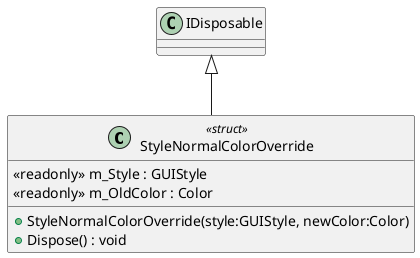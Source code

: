 @startuml
class StyleNormalColorOverride <<struct>> {
    <<readonly>> m_Style : GUIStyle
    <<readonly>> m_OldColor : Color
    + StyleNormalColorOverride(style:GUIStyle, newColor:Color)
    + Dispose() : void
}
IDisposable <|-- StyleNormalColorOverride
@enduml
